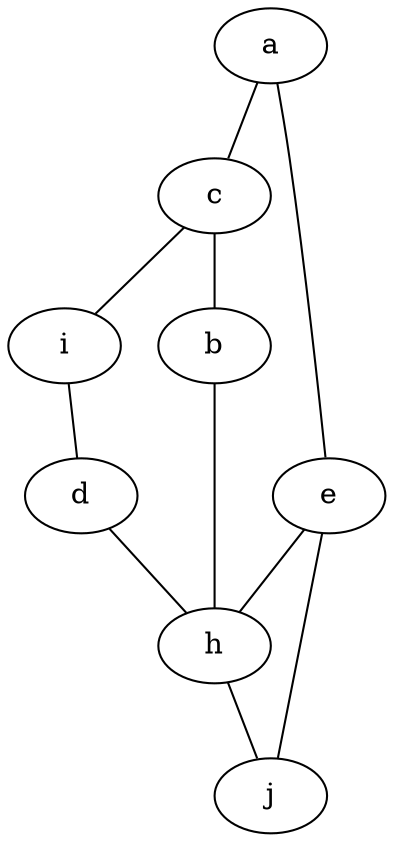 graph {
    a -- c
    a -- e

    c -- i
    c -- b

    e -- j
    e -- h

    i -- d

    b -- h

    d -- h

    h -- j
}